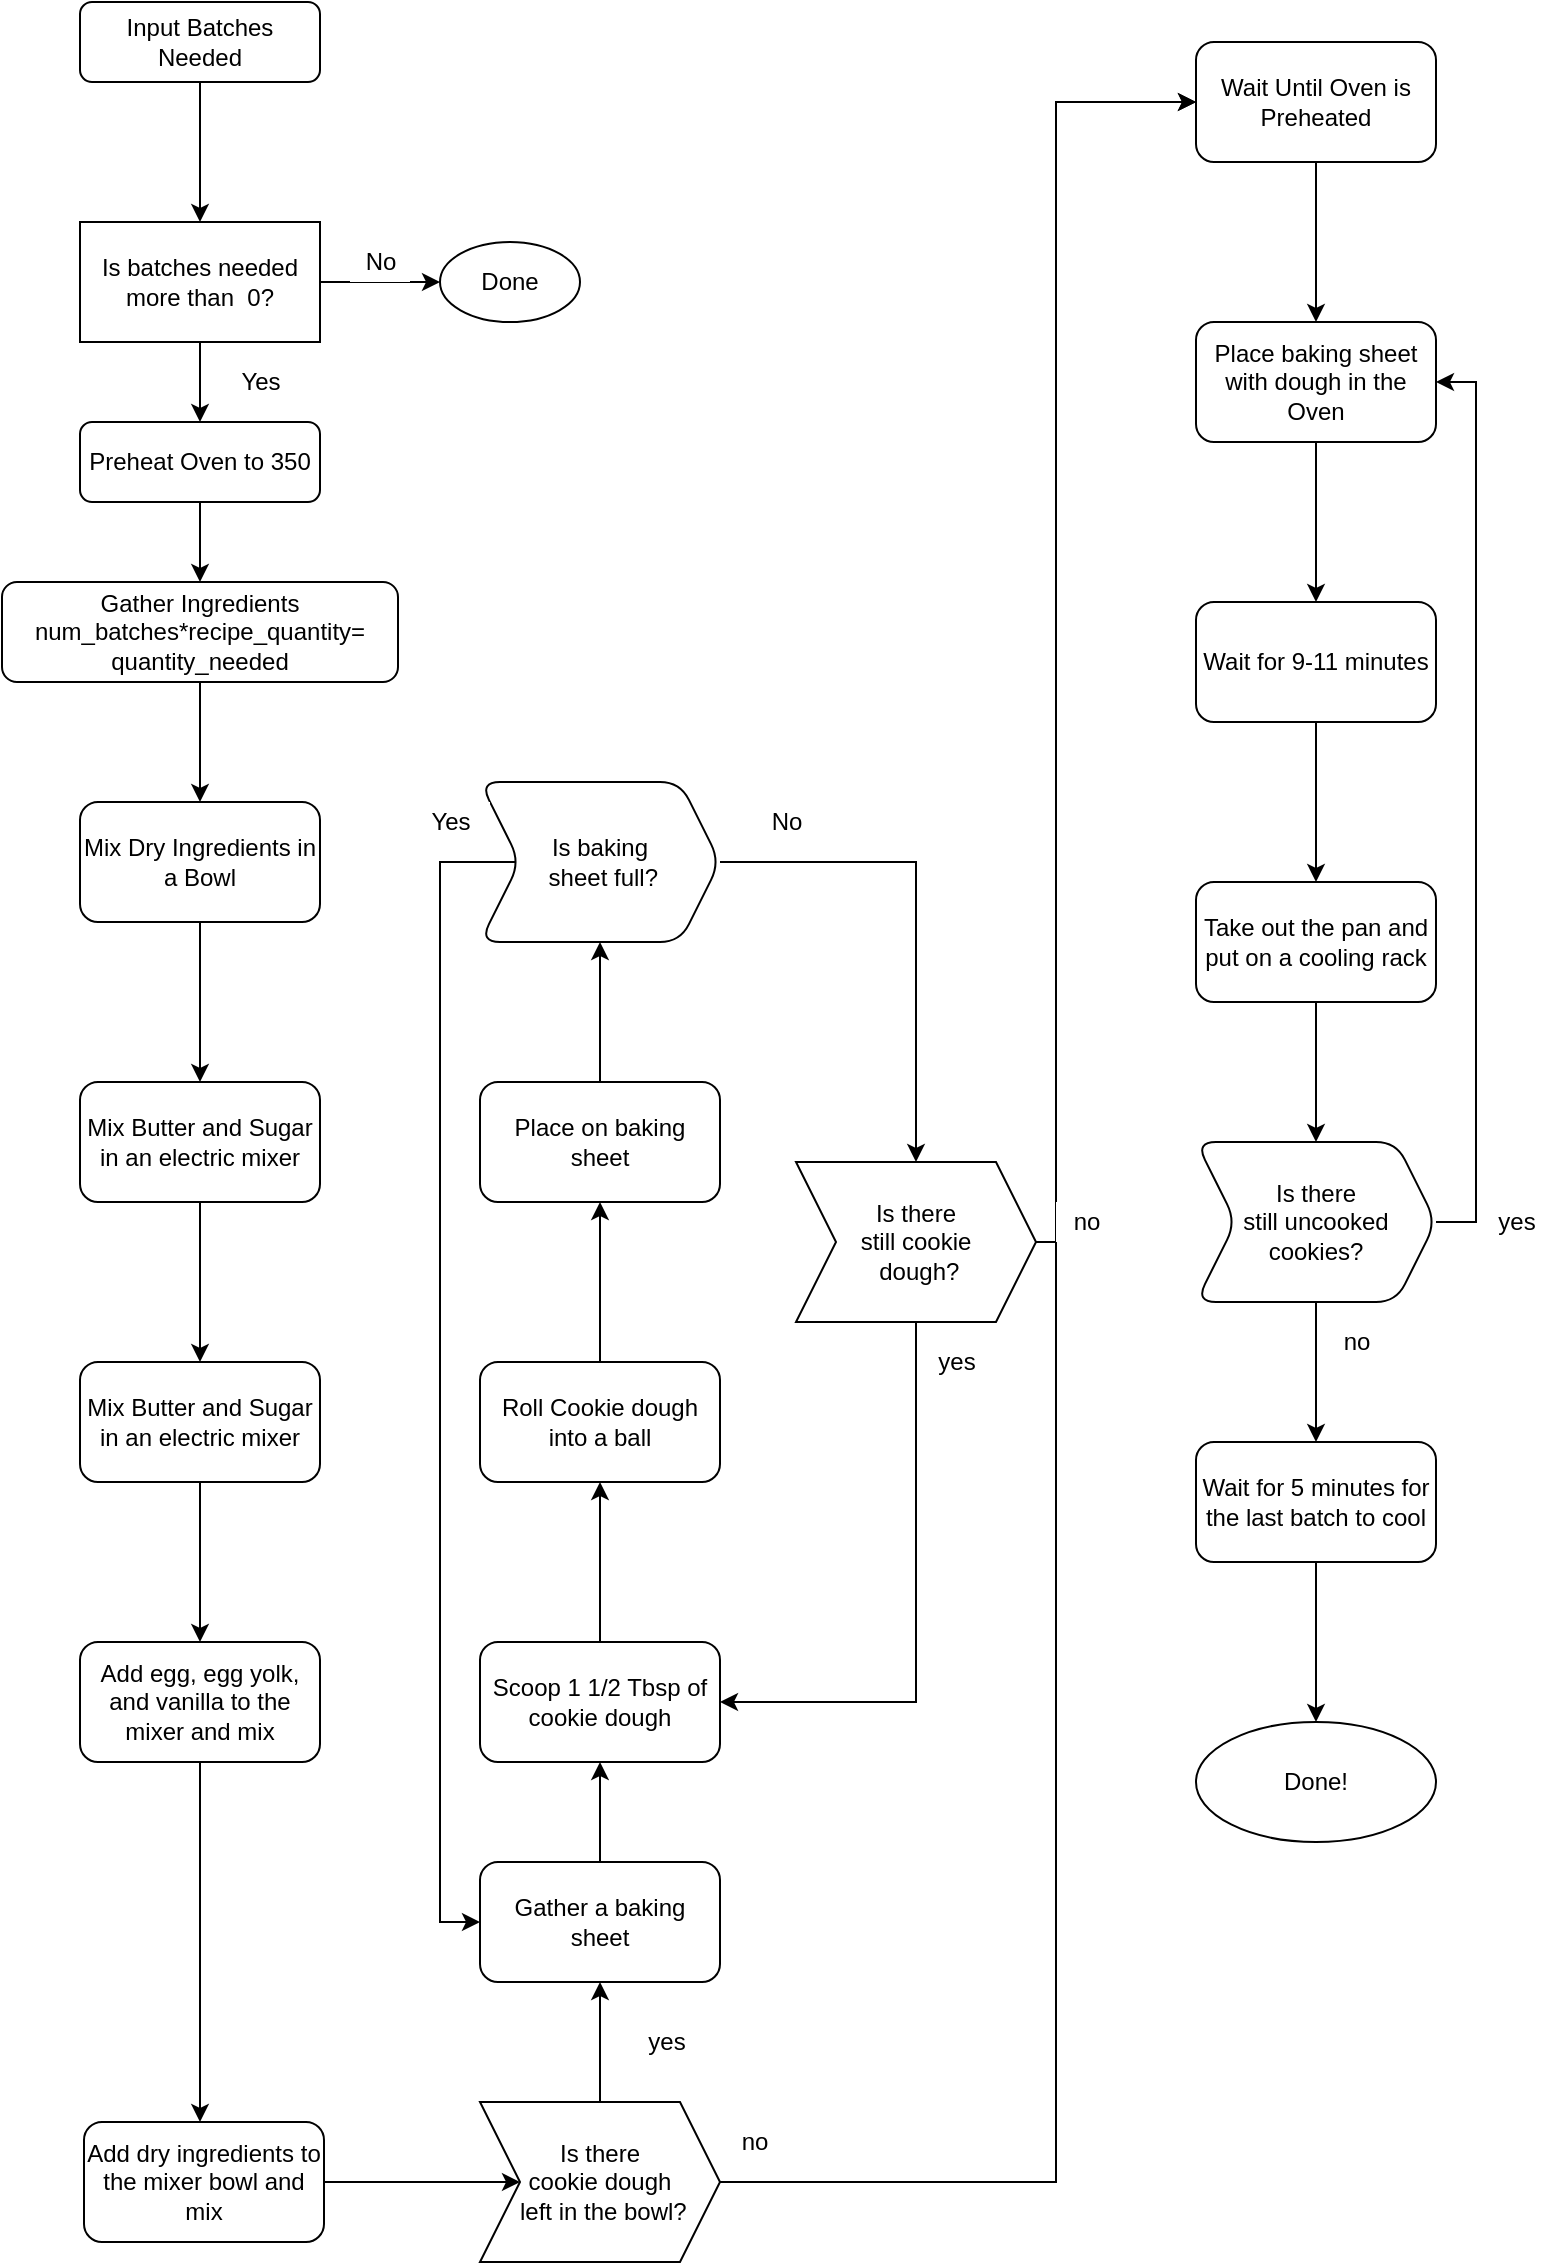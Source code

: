 <mxfile version="17.2.4" type="device"><diagram id="C5RBs43oDa-KdzZeNtuy" name="Page-1"><mxGraphModel dx="1775" dy="770" grid="1" gridSize="10" guides="1" tooltips="1" connect="1" arrows="1" fold="1" page="1" pageScale="1" pageWidth="827" pageHeight="1169" math="0" shadow="0"><root><mxCell id="WIyWlLk6GJQsqaUBKTNV-0"/><mxCell id="WIyWlLk6GJQsqaUBKTNV-1" parent="WIyWlLk6GJQsqaUBKTNV-0"/><mxCell id="WIyWlLk6GJQsqaUBKTNV-3" value="Input Batches Needed" style="rounded=1;whiteSpace=wrap;html=1;fontSize=12;glass=0;strokeWidth=1;shadow=0;fillColor=#FFFFFF;" parent="WIyWlLk6GJQsqaUBKTNV-1" vertex="1"><mxGeometry x="92" y="20" width="120" height="40" as="geometry"/></mxCell><mxCell id="ex2uhWlJVfFX5Pv5f5ie-41" value="" style="edgeStyle=orthogonalEdgeStyle;rounded=0;orthogonalLoop=1;jettySize=auto;html=1;fillColor=#FFFFFF;" edge="1" parent="WIyWlLk6GJQsqaUBKTNV-1" source="ex2uhWlJVfFX5Pv5f5ie-3" target="ex2uhWlJVfFX5Pv5f5ie-36"><mxGeometry relative="1" as="geometry"/></mxCell><mxCell id="ex2uhWlJVfFX5Pv5f5ie-3" value="Preheat Oven to 350" style="rounded=1;whiteSpace=wrap;html=1;fontSize=12;glass=0;strokeWidth=1;shadow=0;fillColor=#FFFFFF;" vertex="1" parent="WIyWlLk6GJQsqaUBKTNV-1"><mxGeometry x="92" y="230" width="120" height="40" as="geometry"/></mxCell><mxCell id="ex2uhWlJVfFX5Pv5f5ie-29" value="" style="endArrow=classic;html=1;rounded=0;exitX=1;exitY=0.5;exitDx=0;exitDy=0;entryX=0;entryY=0.5;entryDx=0;entryDy=0;fillColor=#FFFFFF;" edge="1" parent="WIyWlLk6GJQsqaUBKTNV-1" source="ex2uhWlJVfFX5Pv5f5ie-32" target="ex2uhWlJVfFX5Pv5f5ie-30"><mxGeometry width="50" height="50" relative="1" as="geometry"><mxPoint x="222" y="200" as="sourcePoint"/><mxPoint x="272" y="170" as="targetPoint"/></mxGeometry></mxCell><mxCell id="ex2uhWlJVfFX5Pv5f5ie-30" value="Done" style="ellipse;whiteSpace=wrap;html=1;fillColor=#FFFFFF;" vertex="1" parent="WIyWlLk6GJQsqaUBKTNV-1"><mxGeometry x="272" y="140" width="70" height="40" as="geometry"/></mxCell><mxCell id="ex2uhWlJVfFX5Pv5f5ie-31" value="No" style="text;html=1;align=center;verticalAlign=middle;resizable=0;points=[];autosize=1;strokeColor=none;fillColor=#FFFFFF;" vertex="1" parent="WIyWlLk6GJQsqaUBKTNV-1"><mxGeometry x="227" y="140" width="30" height="20" as="geometry"/></mxCell><mxCell id="ex2uhWlJVfFX5Pv5f5ie-32" value="&lt;span&gt;Is batches needed more than&amp;nbsp; 0?&lt;/span&gt;" style="rounded=0;whiteSpace=wrap;html=1;fillColor=#FFFFFF;" vertex="1" parent="WIyWlLk6GJQsqaUBKTNV-1"><mxGeometry x="92" y="130" width="120" height="60" as="geometry"/></mxCell><mxCell id="ex2uhWlJVfFX5Pv5f5ie-33" value="Yes" style="text;html=1;align=center;verticalAlign=middle;resizable=0;points=[];autosize=1;strokeColor=none;fillColor=#FFFFFF;" vertex="1" parent="WIyWlLk6GJQsqaUBKTNV-1"><mxGeometry x="162" y="200" width="40" height="20" as="geometry"/></mxCell><mxCell id="ex2uhWlJVfFX5Pv5f5ie-46" value="" style="edgeStyle=orthogonalEdgeStyle;rounded=0;orthogonalLoop=1;jettySize=auto;html=1;fillColor=#FFFFFF;" edge="1" parent="WIyWlLk6GJQsqaUBKTNV-1" source="ex2uhWlJVfFX5Pv5f5ie-36" target="ex2uhWlJVfFX5Pv5f5ie-45"><mxGeometry relative="1" as="geometry"/></mxCell><mxCell id="ex2uhWlJVfFX5Pv5f5ie-36" value="Gather Ingredients&lt;br&gt;num_batches*recipe_quantity=&lt;br&gt;quantity_needed" style="rounded=1;whiteSpace=wrap;html=1;fontSize=12;glass=0;strokeWidth=1;shadow=0;fillColor=#FFFFFF;" vertex="1" parent="WIyWlLk6GJQsqaUBKTNV-1"><mxGeometry x="53" y="310" width="198" height="50" as="geometry"/></mxCell><mxCell id="ex2uhWlJVfFX5Pv5f5ie-42" value="" style="endArrow=classic;html=1;rounded=0;exitX=0.5;exitY=1;exitDx=0;exitDy=0;entryX=0.5;entryY=0;entryDx=0;entryDy=0;fillColor=#FFFFFF;" edge="1" parent="WIyWlLk6GJQsqaUBKTNV-1" source="WIyWlLk6GJQsqaUBKTNV-3" target="ex2uhWlJVfFX5Pv5f5ie-32"><mxGeometry width="50" height="50" relative="1" as="geometry"><mxPoint x="390" y="360" as="sourcePoint"/><mxPoint x="440" y="310" as="targetPoint"/></mxGeometry></mxCell><mxCell id="ex2uhWlJVfFX5Pv5f5ie-44" value="" style="edgeStyle=orthogonalEdgeStyle;rounded=0;orthogonalLoop=1;jettySize=auto;html=1;exitX=0.5;exitY=1;exitDx=0;exitDy=0;fillColor=#FFFFFF;" edge="1" parent="WIyWlLk6GJQsqaUBKTNV-1" source="ex2uhWlJVfFX5Pv5f5ie-32"><mxGeometry relative="1" as="geometry"><mxPoint x="162" y="280" as="sourcePoint"/><mxPoint x="152" y="230" as="targetPoint"/></mxGeometry></mxCell><mxCell id="ex2uhWlJVfFX5Pv5f5ie-48" value="" style="edgeStyle=orthogonalEdgeStyle;rounded=0;orthogonalLoop=1;jettySize=auto;html=1;fillColor=#FFFFFF;" edge="1" parent="WIyWlLk6GJQsqaUBKTNV-1" source="ex2uhWlJVfFX5Pv5f5ie-45" target="ex2uhWlJVfFX5Pv5f5ie-47"><mxGeometry relative="1" as="geometry"/></mxCell><mxCell id="ex2uhWlJVfFX5Pv5f5ie-45" value="Mix Dry Ingredients in a Bowl" style="whiteSpace=wrap;html=1;rounded=1;glass=0;strokeWidth=1;shadow=0;fillColor=#FFFFFF;" vertex="1" parent="WIyWlLk6GJQsqaUBKTNV-1"><mxGeometry x="92" y="420" width="120" height="60" as="geometry"/></mxCell><mxCell id="ex2uhWlJVfFX5Pv5f5ie-50" value="" style="edgeStyle=orthogonalEdgeStyle;rounded=0;orthogonalLoop=1;jettySize=auto;html=1;fillColor=#FFFFFF;" edge="1" parent="WIyWlLk6GJQsqaUBKTNV-1" source="ex2uhWlJVfFX5Pv5f5ie-47" target="ex2uhWlJVfFX5Pv5f5ie-49"><mxGeometry relative="1" as="geometry"/></mxCell><mxCell id="ex2uhWlJVfFX5Pv5f5ie-47" value="Mix Butter and Sugar in an electric mixer" style="whiteSpace=wrap;html=1;rounded=1;glass=0;strokeWidth=1;shadow=0;fillColor=#FFFFFF;" vertex="1" parent="WIyWlLk6GJQsqaUBKTNV-1"><mxGeometry x="92" y="560" width="120" height="60" as="geometry"/></mxCell><mxCell id="ex2uhWlJVfFX5Pv5f5ie-52" value="" style="edgeStyle=orthogonalEdgeStyle;rounded=0;orthogonalLoop=1;jettySize=auto;html=1;fillColor=#FFFFFF;" edge="1" parent="WIyWlLk6GJQsqaUBKTNV-1" source="ex2uhWlJVfFX5Pv5f5ie-49" target="ex2uhWlJVfFX5Pv5f5ie-51"><mxGeometry relative="1" as="geometry"/></mxCell><mxCell id="ex2uhWlJVfFX5Pv5f5ie-49" value="Mix Butter and Sugar in an electric mixer" style="whiteSpace=wrap;html=1;rounded=1;glass=0;strokeWidth=1;shadow=0;fillColor=#FFFFFF;" vertex="1" parent="WIyWlLk6GJQsqaUBKTNV-1"><mxGeometry x="92" y="700" width="120" height="60" as="geometry"/></mxCell><mxCell id="ex2uhWlJVfFX5Pv5f5ie-54" value="" style="edgeStyle=orthogonalEdgeStyle;rounded=0;orthogonalLoop=1;jettySize=auto;html=1;fillColor=#FFFFFF;" edge="1" parent="WIyWlLk6GJQsqaUBKTNV-1" source="ex2uhWlJVfFX5Pv5f5ie-51" target="ex2uhWlJVfFX5Pv5f5ie-53"><mxGeometry relative="1" as="geometry"><Array as="points"><mxPoint x="152" y="1040"/><mxPoint x="152" y="1040"/></Array></mxGeometry></mxCell><mxCell id="ex2uhWlJVfFX5Pv5f5ie-51" value="Add egg, egg yolk, and vanilla to the mixer and mix" style="whiteSpace=wrap;html=1;rounded=1;glass=0;strokeWidth=1;shadow=0;fillColor=#FFFFFF;" vertex="1" parent="WIyWlLk6GJQsqaUBKTNV-1"><mxGeometry x="92" y="840" width="120" height="60" as="geometry"/></mxCell><mxCell id="ex2uhWlJVfFX5Pv5f5ie-78" style="edgeStyle=orthogonalEdgeStyle;rounded=0;orthogonalLoop=1;jettySize=auto;html=1;entryX=0;entryY=0.5;entryDx=0;entryDy=0;fillColor=#FFFFFF;" edge="1" parent="WIyWlLk6GJQsqaUBKTNV-1" source="ex2uhWlJVfFX5Pv5f5ie-53" target="ex2uhWlJVfFX5Pv5f5ie-80"><mxGeometry relative="1" as="geometry"><mxPoint x="294" y="1110" as="targetPoint"/></mxGeometry></mxCell><mxCell id="ex2uhWlJVfFX5Pv5f5ie-53" value="Add dry ingredients to the mixer bowl and mix" style="whiteSpace=wrap;html=1;rounded=1;glass=0;strokeWidth=1;shadow=0;fillColor=#FFFFFF;" vertex="1" parent="WIyWlLk6GJQsqaUBKTNV-1"><mxGeometry x="94" y="1080" width="120" height="60" as="geometry"/></mxCell><mxCell id="ex2uhWlJVfFX5Pv5f5ie-113" style="edgeStyle=none;rounded=0;orthogonalLoop=1;jettySize=auto;html=1;entryX=0.5;entryY=1;entryDx=0;entryDy=0;fillColor=#FFFFFF;" edge="1" parent="WIyWlLk6GJQsqaUBKTNV-1" source="ex2uhWlJVfFX5Pv5f5ie-55" target="ex2uhWlJVfFX5Pv5f5ie-57"><mxGeometry relative="1" as="geometry"/></mxCell><mxCell id="ex2uhWlJVfFX5Pv5f5ie-55" value="Gather a baking sheet" style="whiteSpace=wrap;html=1;rounded=1;glass=0;strokeWidth=1;shadow=0;fillColor=#FFFFFF;" vertex="1" parent="WIyWlLk6GJQsqaUBKTNV-1"><mxGeometry x="292" y="950" width="120" height="60" as="geometry"/></mxCell><mxCell id="ex2uhWlJVfFX5Pv5f5ie-60" value="" style="edgeStyle=orthogonalEdgeStyle;rounded=0;orthogonalLoop=1;jettySize=auto;html=1;fillColor=#FFFFFF;" edge="1" parent="WIyWlLk6GJQsqaUBKTNV-1" source="ex2uhWlJVfFX5Pv5f5ie-57" target="ex2uhWlJVfFX5Pv5f5ie-59"><mxGeometry relative="1" as="geometry"/></mxCell><mxCell id="ex2uhWlJVfFX5Pv5f5ie-57" value="Scoop 1 1/2 Tbsp of cookie dough" style="whiteSpace=wrap;html=1;rounded=1;glass=0;strokeWidth=1;shadow=0;fillColor=#FFFFFF;" vertex="1" parent="WIyWlLk6GJQsqaUBKTNV-1"><mxGeometry x="292" y="840" width="120" height="60" as="geometry"/></mxCell><mxCell id="ex2uhWlJVfFX5Pv5f5ie-62" value="" style="edgeStyle=orthogonalEdgeStyle;rounded=0;orthogonalLoop=1;jettySize=auto;html=1;fillColor=#FFFFFF;" edge="1" parent="WIyWlLk6GJQsqaUBKTNV-1" source="ex2uhWlJVfFX5Pv5f5ie-59" target="ex2uhWlJVfFX5Pv5f5ie-61"><mxGeometry relative="1" as="geometry"/></mxCell><mxCell id="ex2uhWlJVfFX5Pv5f5ie-59" value="Roll Cookie dough into a ball" style="whiteSpace=wrap;html=1;rounded=1;glass=0;strokeWidth=1;shadow=0;fillColor=#FFFFFF;" vertex="1" parent="WIyWlLk6GJQsqaUBKTNV-1"><mxGeometry x="292" y="700" width="120" height="60" as="geometry"/></mxCell><mxCell id="ex2uhWlJVfFX5Pv5f5ie-66" value="" style="edgeStyle=orthogonalEdgeStyle;rounded=0;orthogonalLoop=1;jettySize=auto;html=1;fillColor=#FFFFFF;" edge="1" parent="WIyWlLk6GJQsqaUBKTNV-1" source="ex2uhWlJVfFX5Pv5f5ie-61" target="ex2uhWlJVfFX5Pv5f5ie-65"><mxGeometry relative="1" as="geometry"/></mxCell><mxCell id="ex2uhWlJVfFX5Pv5f5ie-61" value="Place on baking sheet" style="whiteSpace=wrap;html=1;rounded=1;glass=0;strokeWidth=1;shadow=0;fillColor=#FFFFFF;" vertex="1" parent="WIyWlLk6GJQsqaUBKTNV-1"><mxGeometry x="292" y="560" width="120" height="60" as="geometry"/></mxCell><mxCell id="ex2uhWlJVfFX5Pv5f5ie-106" style="edgeStyle=orthogonalEdgeStyle;rounded=0;orthogonalLoop=1;jettySize=auto;html=1;exitX=1;exitY=0.5;exitDx=0;exitDy=0;entryX=0.5;entryY=0;entryDx=0;entryDy=0;fillColor=#FFFFFF;" edge="1" parent="WIyWlLk6GJQsqaUBKTNV-1" source="ex2uhWlJVfFX5Pv5f5ie-65" target="ex2uhWlJVfFX5Pv5f5ie-101"><mxGeometry relative="1" as="geometry"/></mxCell><mxCell id="ex2uhWlJVfFX5Pv5f5ie-107" style="edgeStyle=orthogonalEdgeStyle;rounded=0;orthogonalLoop=1;jettySize=auto;html=1;exitX=0;exitY=0.5;exitDx=0;exitDy=0;entryX=0;entryY=0.5;entryDx=0;entryDy=0;fillColor=#FFFFFF;" edge="1" parent="WIyWlLk6GJQsqaUBKTNV-1" source="ex2uhWlJVfFX5Pv5f5ie-65" target="ex2uhWlJVfFX5Pv5f5ie-55"><mxGeometry relative="1" as="geometry"><Array as="points"><mxPoint x="272" y="450"/><mxPoint x="272" y="980"/></Array></mxGeometry></mxCell><mxCell id="ex2uhWlJVfFX5Pv5f5ie-65" value="Is baking&lt;br&gt;&amp;nbsp;sheet full?" style="shape=step;perimeter=stepPerimeter;whiteSpace=wrap;html=1;fixedSize=1;rounded=1;glass=0;strokeWidth=1;shadow=0;fillColor=#FFFFFF;" vertex="1" parent="WIyWlLk6GJQsqaUBKTNV-1"><mxGeometry x="292" y="410" width="120" height="80" as="geometry"/></mxCell><mxCell id="ex2uhWlJVfFX5Pv5f5ie-71" value="No" style="text;html=1;align=center;verticalAlign=middle;resizable=0;points=[];autosize=1;strokeColor=none;fillColor=#FFFFFF;" vertex="1" parent="WIyWlLk6GJQsqaUBKTNV-1"><mxGeometry x="430" y="420" width="30" height="20" as="geometry"/></mxCell><mxCell id="ex2uhWlJVfFX5Pv5f5ie-73" value="Yes" style="text;html=1;align=center;verticalAlign=middle;resizable=0;points=[];autosize=1;strokeColor=none;fillColor=#FFFFFF;" vertex="1" parent="WIyWlLk6GJQsqaUBKTNV-1"><mxGeometry x="257" y="420" width="40" height="20" as="geometry"/></mxCell><mxCell id="ex2uhWlJVfFX5Pv5f5ie-82" style="edgeStyle=orthogonalEdgeStyle;rounded=0;orthogonalLoop=1;jettySize=auto;html=1;exitX=0.5;exitY=0;exitDx=0;exitDy=0;entryX=0.5;entryY=1;entryDx=0;entryDy=0;fillColor=#FFFFFF;" edge="1" parent="WIyWlLk6GJQsqaUBKTNV-1" source="ex2uhWlJVfFX5Pv5f5ie-80" target="ex2uhWlJVfFX5Pv5f5ie-55"><mxGeometry relative="1" as="geometry"/></mxCell><mxCell id="ex2uhWlJVfFX5Pv5f5ie-109" style="edgeStyle=orthogonalEdgeStyle;rounded=0;orthogonalLoop=1;jettySize=auto;html=1;entryX=0;entryY=0.5;entryDx=0;entryDy=0;fillColor=#FFFFFF;" edge="1" parent="WIyWlLk6GJQsqaUBKTNV-1" source="ex2uhWlJVfFX5Pv5f5ie-80" target="ex2uhWlJVfFX5Pv5f5ie-85"><mxGeometry relative="1" as="geometry"><mxPoint x="550" y="69" as="targetPoint"/><Array as="points"><mxPoint x="580" y="1110"/><mxPoint x="580" y="70"/></Array></mxGeometry></mxCell><mxCell id="ex2uhWlJVfFX5Pv5f5ie-80" value="Is there &lt;br&gt;cookie dough&lt;br&gt;&amp;nbsp;left in the bowl?" style="shape=step;perimeter=stepPerimeter;whiteSpace=wrap;html=1;fixedSize=1;fillColor=#FFFFFF;" vertex="1" parent="WIyWlLk6GJQsqaUBKTNV-1"><mxGeometry x="292" y="1070" width="120" height="80" as="geometry"/></mxCell><mxCell id="ex2uhWlJVfFX5Pv5f5ie-83" value="yes" style="text;html=1;align=center;verticalAlign=middle;resizable=0;points=[];autosize=1;strokeColor=none;fillColor=#FFFFFF;" vertex="1" parent="WIyWlLk6GJQsqaUBKTNV-1"><mxGeometry x="370" y="1030" width="30" height="20" as="geometry"/></mxCell><mxCell id="ex2uhWlJVfFX5Pv5f5ie-84" value="no" style="text;html=1;align=center;verticalAlign=middle;resizable=0;points=[];autosize=1;strokeColor=none;fillColor=#FFFFFF;" vertex="1" parent="WIyWlLk6GJQsqaUBKTNV-1"><mxGeometry x="414" y="1080" width="30" height="20" as="geometry"/></mxCell><mxCell id="ex2uhWlJVfFX5Pv5f5ie-87" value="" style="edgeStyle=orthogonalEdgeStyle;rounded=0;orthogonalLoop=1;jettySize=auto;html=1;fillColor=#FFFFFF;" edge="1" parent="WIyWlLk6GJQsqaUBKTNV-1" source="ex2uhWlJVfFX5Pv5f5ie-85" target="ex2uhWlJVfFX5Pv5f5ie-86"><mxGeometry relative="1" as="geometry"/></mxCell><mxCell id="ex2uhWlJVfFX5Pv5f5ie-85" value="Wait Until Oven is Preheated" style="rounded=1;whiteSpace=wrap;html=1;fillColor=#FFFFFF;" vertex="1" parent="WIyWlLk6GJQsqaUBKTNV-1"><mxGeometry x="650" y="40" width="120" height="60" as="geometry"/></mxCell><mxCell id="ex2uhWlJVfFX5Pv5f5ie-89" value="" style="edgeStyle=orthogonalEdgeStyle;rounded=0;orthogonalLoop=1;jettySize=auto;html=1;fillColor=#FFFFFF;" edge="1" parent="WIyWlLk6GJQsqaUBKTNV-1" source="ex2uhWlJVfFX5Pv5f5ie-86" target="ex2uhWlJVfFX5Pv5f5ie-88"><mxGeometry relative="1" as="geometry"/></mxCell><mxCell id="ex2uhWlJVfFX5Pv5f5ie-86" value="Place baking sheet with dough in the Oven" style="whiteSpace=wrap;html=1;rounded=1;fillColor=#FFFFFF;" vertex="1" parent="WIyWlLk6GJQsqaUBKTNV-1"><mxGeometry x="650" y="180" width="120" height="60" as="geometry"/></mxCell><mxCell id="ex2uhWlJVfFX5Pv5f5ie-91" value="" style="edgeStyle=orthogonalEdgeStyle;rounded=0;orthogonalLoop=1;jettySize=auto;html=1;fillColor=#FFFFFF;" edge="1" parent="WIyWlLk6GJQsqaUBKTNV-1" source="ex2uhWlJVfFX5Pv5f5ie-88" target="ex2uhWlJVfFX5Pv5f5ie-90"><mxGeometry relative="1" as="geometry"/></mxCell><mxCell id="ex2uhWlJVfFX5Pv5f5ie-88" value="Wait for 9-11 minutes" style="whiteSpace=wrap;html=1;rounded=1;fillColor=#FFFFFF;" vertex="1" parent="WIyWlLk6GJQsqaUBKTNV-1"><mxGeometry x="650" y="320" width="120" height="60" as="geometry"/></mxCell><mxCell id="ex2uhWlJVfFX5Pv5f5ie-93" value="" style="edgeStyle=orthogonalEdgeStyle;rounded=0;orthogonalLoop=1;jettySize=auto;html=1;fillColor=#FFFFFF;" edge="1" parent="WIyWlLk6GJQsqaUBKTNV-1" source="ex2uhWlJVfFX5Pv5f5ie-90" target="ex2uhWlJVfFX5Pv5f5ie-92"><mxGeometry relative="1" as="geometry"/></mxCell><mxCell id="ex2uhWlJVfFX5Pv5f5ie-90" value="Take out the pan and put on a cooling rack" style="whiteSpace=wrap;html=1;rounded=1;fillColor=#FFFFFF;" vertex="1" parent="WIyWlLk6GJQsqaUBKTNV-1"><mxGeometry x="650" y="460" width="120" height="60" as="geometry"/></mxCell><mxCell id="ex2uhWlJVfFX5Pv5f5ie-94" style="edgeStyle=orthogonalEdgeStyle;rounded=0;orthogonalLoop=1;jettySize=auto;html=1;entryX=1;entryY=0.5;entryDx=0;entryDy=0;fillColor=#FFFFFF;" edge="1" parent="WIyWlLk6GJQsqaUBKTNV-1" source="ex2uhWlJVfFX5Pv5f5ie-92" target="ex2uhWlJVfFX5Pv5f5ie-86"><mxGeometry relative="1" as="geometry"><Array as="points"><mxPoint x="790" y="630"/><mxPoint x="790" y="210"/></Array></mxGeometry></mxCell><mxCell id="ex2uhWlJVfFX5Pv5f5ie-96" style="edgeStyle=orthogonalEdgeStyle;rounded=0;orthogonalLoop=1;jettySize=auto;html=1;fillColor=#FFFFFF;" edge="1" parent="WIyWlLk6GJQsqaUBKTNV-1" source="ex2uhWlJVfFX5Pv5f5ie-92"><mxGeometry relative="1" as="geometry"><mxPoint x="710" y="740" as="targetPoint"/></mxGeometry></mxCell><mxCell id="ex2uhWlJVfFX5Pv5f5ie-92" value="Is there &lt;br&gt;still uncooked cookies?" style="shape=step;perimeter=stepPerimeter;whiteSpace=wrap;html=1;fixedSize=1;rounded=1;fillColor=#FFFFFF;" vertex="1" parent="WIyWlLk6GJQsqaUBKTNV-1"><mxGeometry x="650" y="590" width="120" height="80" as="geometry"/></mxCell><mxCell id="ex2uhWlJVfFX5Pv5f5ie-95" value="yes" style="text;html=1;align=center;verticalAlign=middle;resizable=0;points=[];autosize=1;strokeColor=none;fillColor=#FFFFFF;" vertex="1" parent="WIyWlLk6GJQsqaUBKTNV-1"><mxGeometry x="795" y="620" width="30" height="20" as="geometry"/></mxCell><mxCell id="ex2uhWlJVfFX5Pv5f5ie-97" value="no" style="text;html=1;align=center;verticalAlign=middle;resizable=0;points=[];autosize=1;strokeColor=none;fillColor=#FFFFFF;" vertex="1" parent="WIyWlLk6GJQsqaUBKTNV-1"><mxGeometry x="715" y="680" width="30" height="20" as="geometry"/></mxCell><mxCell id="ex2uhWlJVfFX5Pv5f5ie-100" value="" style="edgeStyle=orthogonalEdgeStyle;rounded=0;orthogonalLoop=1;jettySize=auto;html=1;fillColor=#FFFFFF;" edge="1" parent="WIyWlLk6GJQsqaUBKTNV-1" source="ex2uhWlJVfFX5Pv5f5ie-98" target="ex2uhWlJVfFX5Pv5f5ie-99"><mxGeometry relative="1" as="geometry"/></mxCell><mxCell id="ex2uhWlJVfFX5Pv5f5ie-98" value="Wait for 5 minutes for the last batch to cool" style="rounded=1;whiteSpace=wrap;html=1;fillColor=#FFFFFF;" vertex="1" parent="WIyWlLk6GJQsqaUBKTNV-1"><mxGeometry x="650" y="740" width="120" height="60" as="geometry"/></mxCell><mxCell id="ex2uhWlJVfFX5Pv5f5ie-99" value="Done!" style="ellipse;whiteSpace=wrap;html=1;rounded=1;fillColor=#FFFFFF;" vertex="1" parent="WIyWlLk6GJQsqaUBKTNV-1"><mxGeometry x="650" y="880" width="120" height="60" as="geometry"/></mxCell><mxCell id="ex2uhWlJVfFX5Pv5f5ie-102" style="edgeStyle=orthogonalEdgeStyle;rounded=0;orthogonalLoop=1;jettySize=auto;html=1;entryX=0;entryY=0.5;entryDx=0;entryDy=0;fillColor=#FFFFFF;" edge="1" parent="WIyWlLk6GJQsqaUBKTNV-1" source="ex2uhWlJVfFX5Pv5f5ie-101" target="ex2uhWlJVfFX5Pv5f5ie-85"><mxGeometry relative="1" as="geometry"><Array as="points"><mxPoint x="580" y="640"/><mxPoint x="580" y="70"/></Array></mxGeometry></mxCell><mxCell id="ex2uhWlJVfFX5Pv5f5ie-104" style="edgeStyle=orthogonalEdgeStyle;rounded=0;orthogonalLoop=1;jettySize=auto;html=1;entryX=1;entryY=0.5;entryDx=0;entryDy=0;exitX=0.5;exitY=1;exitDx=0;exitDy=0;fillColor=#FFFFFF;" edge="1" parent="WIyWlLk6GJQsqaUBKTNV-1" source="ex2uhWlJVfFX5Pv5f5ie-101" target="ex2uhWlJVfFX5Pv5f5ie-57"><mxGeometry relative="1" as="geometry"><mxPoint x="510" y="930" as="targetPoint"/></mxGeometry></mxCell><mxCell id="ex2uhWlJVfFX5Pv5f5ie-101" value="Is there &lt;br&gt;still cookie&lt;br&gt;&amp;nbsp;dough?" style="shape=step;perimeter=stepPerimeter;whiteSpace=wrap;html=1;fixedSize=1;fillColor=#FFFFFF;" vertex="1" parent="WIyWlLk6GJQsqaUBKTNV-1"><mxGeometry x="450" y="600" width="120" height="80" as="geometry"/></mxCell><mxCell id="ex2uhWlJVfFX5Pv5f5ie-103" value="no" style="text;html=1;align=center;verticalAlign=middle;resizable=0;points=[];autosize=1;strokeColor=none;fillColor=#FFFFFF;" vertex="1" parent="WIyWlLk6GJQsqaUBKTNV-1"><mxGeometry x="580" y="620" width="30" height="20" as="geometry"/></mxCell><mxCell id="ex2uhWlJVfFX5Pv5f5ie-105" value="yes" style="text;html=1;align=center;verticalAlign=middle;resizable=0;points=[];autosize=1;strokeColor=none;fillColor=#FFFFFF;" vertex="1" parent="WIyWlLk6GJQsqaUBKTNV-1"><mxGeometry x="515" y="690" width="30" height="20" as="geometry"/></mxCell></root></mxGraphModel></diagram></mxfile>